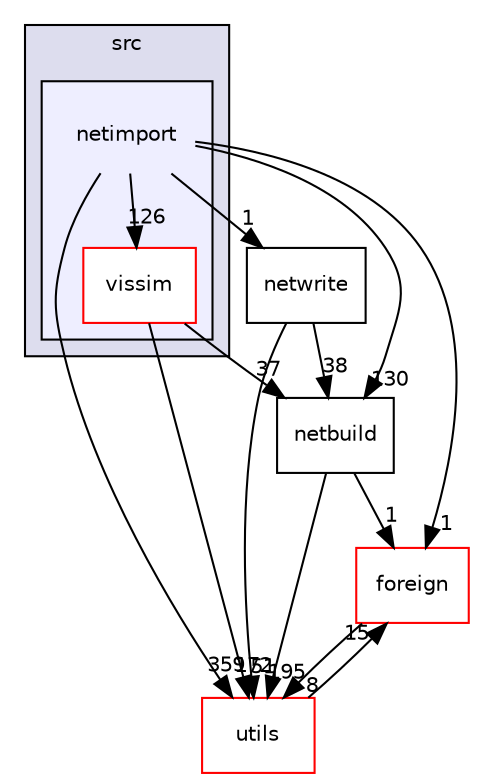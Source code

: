 digraph "netimport" {
  compound=true
  node [ fontsize="10", fontname="Helvetica"];
  edge [ labelfontsize="10", labelfontname="Helvetica"];
  subgraph clusterdir_68267d1309a1af8e8297ef4c3efbcdba {
    graph [ bgcolor="#ddddee", pencolor="black", label="src" fontname="Helvetica", fontsize="10", URL="dir_68267d1309a1af8e8297ef4c3efbcdba.html"]
  subgraph clusterdir_746f80dc0e109455c6ac2100ba969ae0 {
    graph [ bgcolor="#eeeeff", pencolor="black", label="" URL="dir_746f80dc0e109455c6ac2100ba969ae0.html"];
    dir_746f80dc0e109455c6ac2100ba969ae0 [shape=plaintext label="netimport"];
    dir_065693dadfb8cac09adda542d4b739d2 [shape=box label="vissim" color="red" fillcolor="white" style="filled" URL="dir_065693dadfb8cac09adda542d4b739d2.html"];
  }
  }
  dir_e9047a435ec4d2bfab37557159d61999 [shape=box label="netbuild" URL="dir_e9047a435ec4d2bfab37557159d61999.html"];
  dir_3629bd351eba2b1fa3ea048fdf55c896 [shape=box label="netwrite" URL="dir_3629bd351eba2b1fa3ea048fdf55c896.html"];
  dir_581ffce49224a01af157a30f30164bcb [shape=box label="foreign" fillcolor="white" style="filled" color="red" URL="dir_581ffce49224a01af157a30f30164bcb.html"];
  dir_313caf1132e152dd9b58bea13a4052ca [shape=box label="utils" fillcolor="white" style="filled" color="red" URL="dir_313caf1132e152dd9b58bea13a4052ca.html"];
  dir_e9047a435ec4d2bfab37557159d61999->dir_581ffce49224a01af157a30f30164bcb [headlabel="1", labeldistance=1.5 headhref="dir_000051_000011.html"];
  dir_e9047a435ec4d2bfab37557159d61999->dir_313caf1132e152dd9b58bea13a4052ca [headlabel="195", labeldistance=1.5 headhref="dir_000051_000001.html"];
  dir_3629bd351eba2b1fa3ea048fdf55c896->dir_e9047a435ec4d2bfab37557159d61999 [headlabel="38", labeldistance=1.5 headhref="dir_000058_000051.html"];
  dir_3629bd351eba2b1fa3ea048fdf55c896->dir_313caf1132e152dd9b58bea13a4052ca [headlabel="51", labeldistance=1.5 headhref="dir_000058_000001.html"];
  dir_581ffce49224a01af157a30f30164bcb->dir_313caf1132e152dd9b58bea13a4052ca [headlabel="8", labeldistance=1.5 headhref="dir_000011_000001.html"];
  dir_065693dadfb8cac09adda542d4b739d2->dir_e9047a435ec4d2bfab37557159d61999 [headlabel="37", labeldistance=1.5 headhref="dir_000054_000051.html"];
  dir_065693dadfb8cac09adda542d4b739d2->dir_313caf1132e152dd9b58bea13a4052ca [headlabel="172", labeldistance=1.5 headhref="dir_000054_000001.html"];
  dir_746f80dc0e109455c6ac2100ba969ae0->dir_e9047a435ec4d2bfab37557159d61999 [headlabel="130", labeldistance=1.5 headhref="dir_000053_000051.html"];
  dir_746f80dc0e109455c6ac2100ba969ae0->dir_3629bd351eba2b1fa3ea048fdf55c896 [headlabel="1", labeldistance=1.5 headhref="dir_000053_000058.html"];
  dir_746f80dc0e109455c6ac2100ba969ae0->dir_581ffce49224a01af157a30f30164bcb [headlabel="1", labeldistance=1.5 headhref="dir_000053_000011.html"];
  dir_746f80dc0e109455c6ac2100ba969ae0->dir_065693dadfb8cac09adda542d4b739d2 [headlabel="126", labeldistance=1.5 headhref="dir_000053_000054.html"];
  dir_746f80dc0e109455c6ac2100ba969ae0->dir_313caf1132e152dd9b58bea13a4052ca [headlabel="359", labeldistance=1.5 headhref="dir_000053_000001.html"];
  dir_313caf1132e152dd9b58bea13a4052ca->dir_581ffce49224a01af157a30f30164bcb [headlabel="15", labeldistance=1.5 headhref="dir_000001_000011.html"];
}
